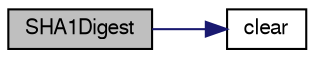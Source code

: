 digraph "SHA1Digest"
{
  bgcolor="transparent";
  edge [fontname="FreeSans",fontsize="10",labelfontname="FreeSans",labelfontsize="10"];
  node [fontname="FreeSans",fontsize="10",shape=record];
  rankdir="LR";
  Node0 [label="SHA1Digest",height=0.2,width=0.4,color="black", fillcolor="grey75", style="filled", fontcolor="black"];
  Node0 -> Node1 [color="midnightblue",fontsize="10",style="solid",fontname="FreeSans"];
  Node1 [label="clear",height=0.2,width=0.4,color="black",URL="$a27738.html#ac8bb3912a3ce86b15842e79d0b421204",tooltip="Reset the digest to zero. "];
}
